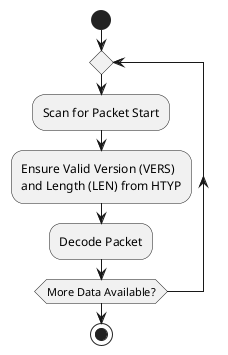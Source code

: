 @startuml DLT.DecoderSequence
start
repeat
    :Scan for Packet Start;
    :Ensure Valid Version (VERS)\nand Length (LEN) from HTYP;
    :Decode Packet;
repeat while (More Data Available?)
stop
@enduml
